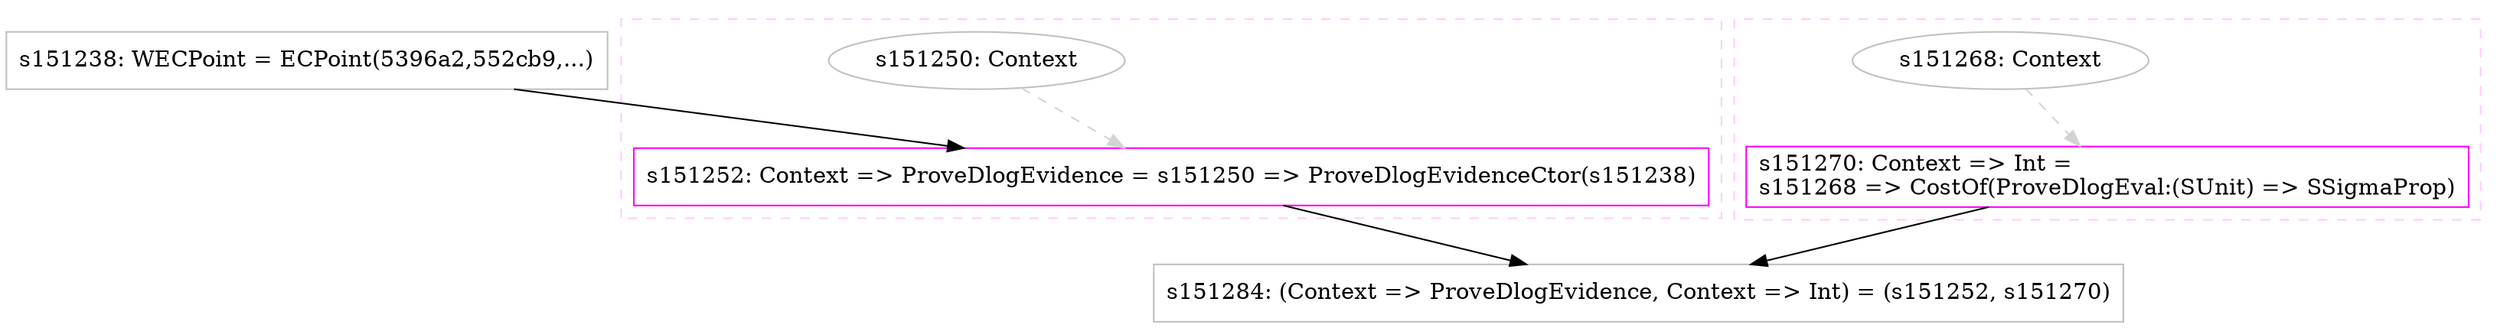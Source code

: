 digraph "height_10_prove" {
concentrate=true
node [style=filled, fillcolor=orangered]

"s151238" [
label="s151238: WECPoint = ECPoint(5396a2,552cb9,...)"
shape=box, color=gray, tooltip="s151238:WECPoint", style=filled, fillcolor=white
]
subgraph cluster_s151252 {
style=dashed; color="#FFCCFF"
"s151250" [
label="s151250: Context"
shape=oval, color=gray, tooltip="s151250:Context", style=filled, fillcolor=white
]
"s151252" [
label="s151252: Context => ProveDlogEvidence = s151250 => ProveDlogEvidenceCtor(s151238)"
shape=box, color=magenta, tooltip="s151252:Context => ProveDlogEvidence", style=filled, fillcolor=white
]
{rank=source; s151250}
{rank=sink; s151252}
}
subgraph cluster_s151270 {
style=dashed; color="#FFCCFF"
"s151268" [
label="s151268: Context"
shape=oval, color=gray, tooltip="s151268:Context", style=filled, fillcolor=white
]
"s151270" [
label="s151270: Context => Int =\ls151268 => CostOf(ProveDlogEval:(SUnit) => SSigmaProp)\l"
shape=box, color=magenta, tooltip="s151270:Context => Int", style=filled, fillcolor=white
]
{rank=source; s151268}
{rank=sink; s151270}
}
"s151284" [
label="s151284: (Context => ProveDlogEvidence, Context => Int) = (s151252, s151270)"
shape=box, color=gray, tooltip="s151284:(Context => ProveDlogEvidence, Context => Int)", style=filled, fillcolor=white
]
"s151250" -> "s151252" [style=dashed, color=lightgray, weight=0]
"s151238" -> "s151252" [style=solid]
"s151252" -> "s151284" [style=solid]
"s151270" -> "s151284" [style=solid]
"s151268" -> "s151270" [style=dashed, color=lightgray, weight=0]
}
